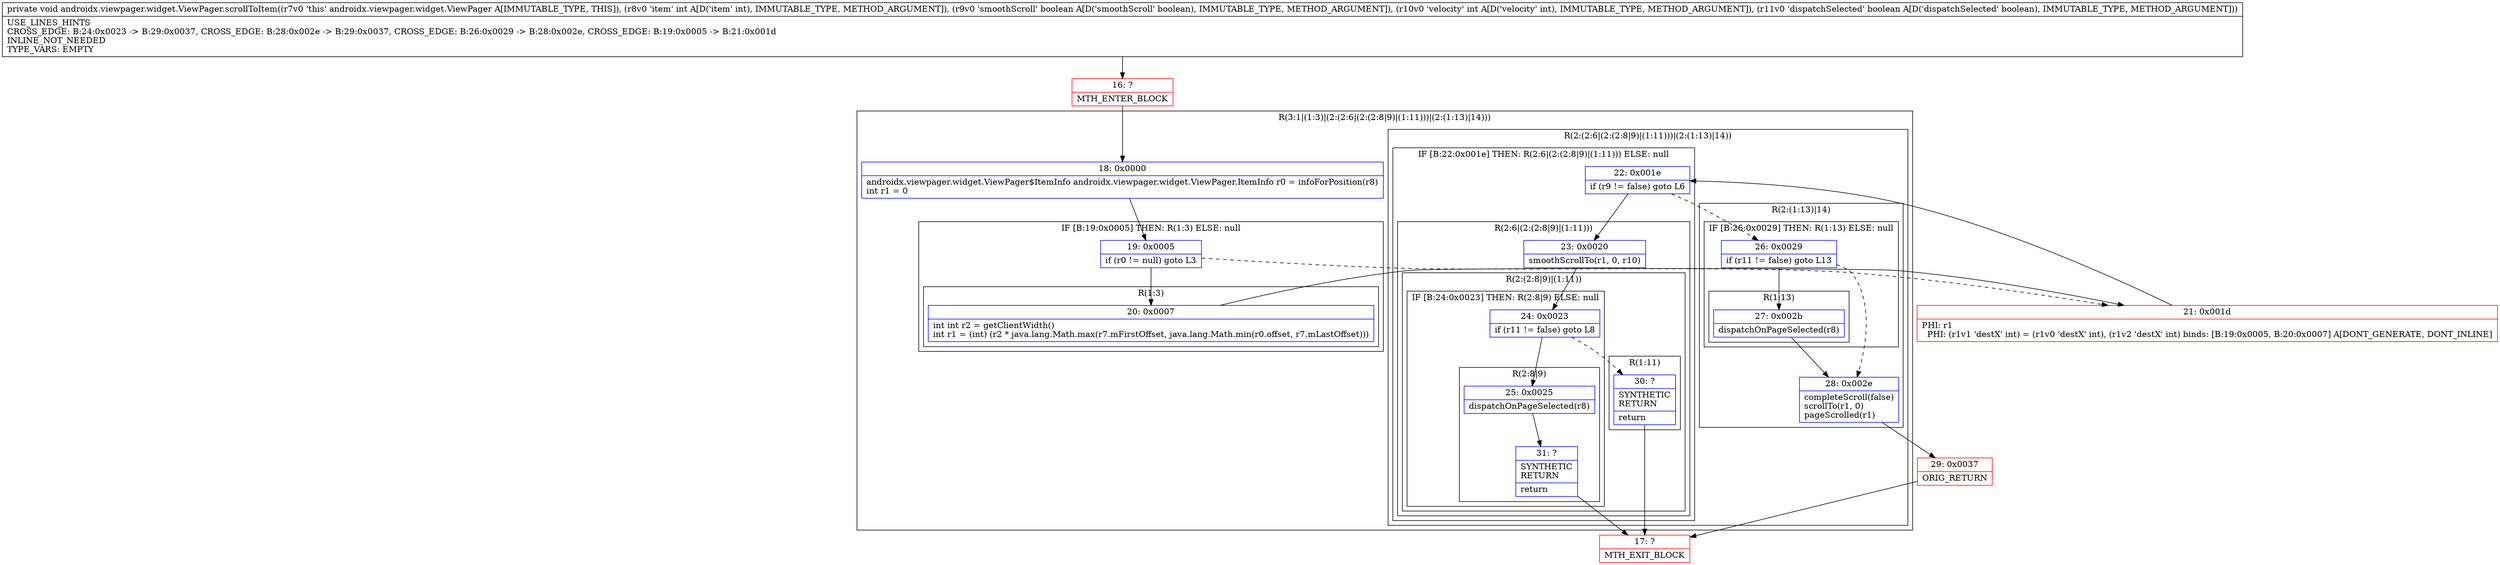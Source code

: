 digraph "CFG forandroidx.viewpager.widget.ViewPager.scrollToItem(IZIZ)V" {
subgraph cluster_Region_387979095 {
label = "R(3:1|(1:3)|(2:(2:6|(2:(2:8|9)|(1:11)))|(2:(1:13)|14)))";
node [shape=record,color=blue];
Node_18 [shape=record,label="{18\:\ 0x0000|androidx.viewpager.widget.ViewPager$ItemInfo androidx.viewpager.widget.ViewPager.ItemInfo r0 = infoForPosition(r8)\lint r1 = 0\l}"];
subgraph cluster_IfRegion_595213921 {
label = "IF [B:19:0x0005] THEN: R(1:3) ELSE: null";
node [shape=record,color=blue];
Node_19 [shape=record,label="{19\:\ 0x0005|if (r0 != null) goto L3\l}"];
subgraph cluster_Region_2087054292 {
label = "R(1:3)";
node [shape=record,color=blue];
Node_20 [shape=record,label="{20\:\ 0x0007|int int r2 = getClientWidth()\lint r1 = (int) (r2 * java.lang.Math.max(r7.mFirstOffset, java.lang.Math.min(r0.offset, r7.mLastOffset)))\l}"];
}
}
subgraph cluster_Region_1686672155 {
label = "R(2:(2:6|(2:(2:8|9)|(1:11)))|(2:(1:13)|14))";
node [shape=record,color=blue];
subgraph cluster_IfRegion_992344166 {
label = "IF [B:22:0x001e] THEN: R(2:6|(2:(2:8|9)|(1:11))) ELSE: null";
node [shape=record,color=blue];
Node_22 [shape=record,label="{22\:\ 0x001e|if (r9 != false) goto L6\l}"];
subgraph cluster_Region_1211665017 {
label = "R(2:6|(2:(2:8|9)|(1:11)))";
node [shape=record,color=blue];
Node_23 [shape=record,label="{23\:\ 0x0020|smoothScrollTo(r1, 0, r10)\l}"];
subgraph cluster_Region_508926548 {
label = "R(2:(2:8|9)|(1:11))";
node [shape=record,color=blue];
subgraph cluster_IfRegion_1708389189 {
label = "IF [B:24:0x0023] THEN: R(2:8|9) ELSE: null";
node [shape=record,color=blue];
Node_24 [shape=record,label="{24\:\ 0x0023|if (r11 != false) goto L8\l}"];
subgraph cluster_Region_1172546735 {
label = "R(2:8|9)";
node [shape=record,color=blue];
Node_25 [shape=record,label="{25\:\ 0x0025|dispatchOnPageSelected(r8)\l}"];
Node_31 [shape=record,label="{31\:\ ?|SYNTHETIC\lRETURN\l|return\l}"];
}
}
subgraph cluster_Region_1368490685 {
label = "R(1:11)";
node [shape=record,color=blue];
Node_30 [shape=record,label="{30\:\ ?|SYNTHETIC\lRETURN\l|return\l}"];
}
}
}
}
subgraph cluster_Region_1597355654 {
label = "R(2:(1:13)|14)";
node [shape=record,color=blue];
subgraph cluster_IfRegion_1671701985 {
label = "IF [B:26:0x0029] THEN: R(1:13) ELSE: null";
node [shape=record,color=blue];
Node_26 [shape=record,label="{26\:\ 0x0029|if (r11 != false) goto L13\l}"];
subgraph cluster_Region_420985611 {
label = "R(1:13)";
node [shape=record,color=blue];
Node_27 [shape=record,label="{27\:\ 0x002b|dispatchOnPageSelected(r8)\l}"];
}
}
Node_28 [shape=record,label="{28\:\ 0x002e|completeScroll(false)\lscrollTo(r1, 0)\lpageScrolled(r1)\l}"];
}
}
}
Node_16 [shape=record,color=red,label="{16\:\ ?|MTH_ENTER_BLOCK\l}"];
Node_21 [shape=record,color=red,label="{21\:\ 0x001d|PHI: r1 \l  PHI: (r1v1 'destX' int) = (r1v0 'destX' int), (r1v2 'destX' int) binds: [B:19:0x0005, B:20:0x0007] A[DONT_GENERATE, DONT_INLINE]\l}"];
Node_17 [shape=record,color=red,label="{17\:\ ?|MTH_EXIT_BLOCK\l}"];
Node_29 [shape=record,color=red,label="{29\:\ 0x0037|ORIG_RETURN\l}"];
MethodNode[shape=record,label="{private void androidx.viewpager.widget.ViewPager.scrollToItem((r7v0 'this' androidx.viewpager.widget.ViewPager A[IMMUTABLE_TYPE, THIS]), (r8v0 'item' int A[D('item' int), IMMUTABLE_TYPE, METHOD_ARGUMENT]), (r9v0 'smoothScroll' boolean A[D('smoothScroll' boolean), IMMUTABLE_TYPE, METHOD_ARGUMENT]), (r10v0 'velocity' int A[D('velocity' int), IMMUTABLE_TYPE, METHOD_ARGUMENT]), (r11v0 'dispatchSelected' boolean A[D('dispatchSelected' boolean), IMMUTABLE_TYPE, METHOD_ARGUMENT]))  | USE_LINES_HINTS\lCROSS_EDGE: B:24:0x0023 \-\> B:29:0x0037, CROSS_EDGE: B:28:0x002e \-\> B:29:0x0037, CROSS_EDGE: B:26:0x0029 \-\> B:28:0x002e, CROSS_EDGE: B:19:0x0005 \-\> B:21:0x001d\lINLINE_NOT_NEEDED\lTYPE_VARS: EMPTY\l}"];
MethodNode -> Node_16;Node_18 -> Node_19;
Node_19 -> Node_20;
Node_19 -> Node_21[style=dashed];
Node_20 -> Node_21;
Node_22 -> Node_23;
Node_22 -> Node_26[style=dashed];
Node_23 -> Node_24;
Node_24 -> Node_25;
Node_24 -> Node_30[style=dashed];
Node_25 -> Node_31;
Node_31 -> Node_17;
Node_30 -> Node_17;
Node_26 -> Node_27;
Node_26 -> Node_28[style=dashed];
Node_27 -> Node_28;
Node_28 -> Node_29;
Node_16 -> Node_18;
Node_21 -> Node_22;
Node_29 -> Node_17;
}

